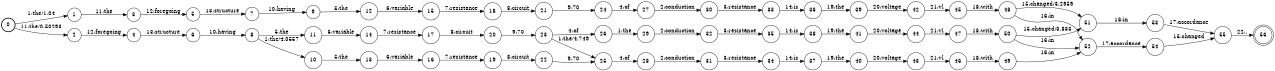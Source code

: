 digraph FST {
rankdir = LR;
size = "8.5,11";
label = "";
center = 1;
orientation = Portrait;
ranksep = "0.4";
nodesep = "0.25";
0 [label = "0", shape = circle, style = bold, fontsize = 14]
	0 -> 1 [label = "1:the/1.04", fontsize = 14];
	0 -> 2 [label = "11:the/0.50293", fontsize = 14];
1 [label = "1", shape = circle, style = solid, fontsize = 14]
	1 -> 3 [label = "11:the", fontsize = 14];
2 [label = "2", shape = circle, style = solid, fontsize = 14]
	2 -> 4 [label = "12:foregoing", fontsize = 14];
3 [label = "3", shape = circle, style = solid, fontsize = 14]
	3 -> 5 [label = "12:foregoing", fontsize = 14];
4 [label = "4", shape = circle, style = solid, fontsize = 14]
	4 -> 6 [label = "13:structure", fontsize = 14];
5 [label = "5", shape = circle, style = solid, fontsize = 14]
	5 -> 7 [label = "13:structure", fontsize = 14];
6 [label = "6", shape = circle, style = solid, fontsize = 14]
	6 -> 8 [label = "10:having", fontsize = 14];
7 [label = "7", shape = circle, style = solid, fontsize = 14]
	7 -> 9 [label = "10:having", fontsize = 14];
8 [label = "8", shape = circle, style = solid, fontsize = 14]
	8 -> 10 [label = "1:the/4.0557", fontsize = 14];
	8 -> 11 [label = "5:the", fontsize = 14];
9 [label = "9", shape = circle, style = solid, fontsize = 14]
	9 -> 12 [label = "5:the", fontsize = 14];
10 [label = "10", shape = circle, style = solid, fontsize = 14]
	10 -> 13 [label = "5:the", fontsize = 14];
11 [label = "11", shape = circle, style = solid, fontsize = 14]
	11 -> 14 [label = "6:variable", fontsize = 14];
12 [label = "12", shape = circle, style = solid, fontsize = 14]
	12 -> 15 [label = "6:variable", fontsize = 14];
13 [label = "13", shape = circle, style = solid, fontsize = 14]
	13 -> 16 [label = "6:variable", fontsize = 14];
14 [label = "14", shape = circle, style = solid, fontsize = 14]
	14 -> 17 [label = "7:resistance", fontsize = 14];
15 [label = "15", shape = circle, style = solid, fontsize = 14]
	15 -> 18 [label = "7:resistance", fontsize = 14];
16 [label = "16", shape = circle, style = solid, fontsize = 14]
	16 -> 19 [label = "7:resistance", fontsize = 14];
17 [label = "17", shape = circle, style = solid, fontsize = 14]
	17 -> 20 [label = "8:circuit", fontsize = 14];
18 [label = "18", shape = circle, style = solid, fontsize = 14]
	18 -> 21 [label = "8:circuit", fontsize = 14];
19 [label = "19", shape = circle, style = solid, fontsize = 14]
	19 -> 22 [label = "8:circuit", fontsize = 14];
20 [label = "20", shape = circle, style = solid, fontsize = 14]
	20 -> 23 [label = "9:70", fontsize = 14];
21 [label = "21", shape = circle, style = solid, fontsize = 14]
	21 -> 24 [label = "9:70", fontsize = 14];
22 [label = "22", shape = circle, style = solid, fontsize = 14]
	22 -> 25 [label = "9:70", fontsize = 14];
23 [label = "23", shape = circle, style = solid, fontsize = 14]
	23 -> 25 [label = "1:the/4.749", fontsize = 14];
	23 -> 26 [label = "4:of", fontsize = 14];
24 [label = "24", shape = circle, style = solid, fontsize = 14]
	24 -> 27 [label = "4:of", fontsize = 14];
25 [label = "25", shape = circle, style = solid, fontsize = 14]
	25 -> 28 [label = "4:of", fontsize = 14];
26 [label = "26", shape = circle, style = solid, fontsize = 14]
	26 -> 29 [label = "1:the", fontsize = 14];
27 [label = "27", shape = circle, style = solid, fontsize = 14]
	27 -> 30 [label = "2:conduction", fontsize = 14];
28 [label = "28", shape = circle, style = solid, fontsize = 14]
	28 -> 31 [label = "2:conduction", fontsize = 14];
29 [label = "29", shape = circle, style = solid, fontsize = 14]
	29 -> 32 [label = "2:conduction", fontsize = 14];
30 [label = "30", shape = circle, style = solid, fontsize = 14]
	30 -> 33 [label = "3:resistance", fontsize = 14];
31 [label = "31", shape = circle, style = solid, fontsize = 14]
	31 -> 34 [label = "3:resistance", fontsize = 14];
32 [label = "32", shape = circle, style = solid, fontsize = 14]
	32 -> 35 [label = "3:resistance", fontsize = 14];
33 [label = "33", shape = circle, style = solid, fontsize = 14]
	33 -> 36 [label = "14:is", fontsize = 14];
34 [label = "34", shape = circle, style = solid, fontsize = 14]
	34 -> 37 [label = "14:is", fontsize = 14];
35 [label = "35", shape = circle, style = solid, fontsize = 14]
	35 -> 38 [label = "14:is", fontsize = 14];
36 [label = "36", shape = circle, style = solid, fontsize = 14]
	36 -> 39 [label = "19:the", fontsize = 14];
37 [label = "37", shape = circle, style = solid, fontsize = 14]
	37 -> 40 [label = "19:the", fontsize = 14];
38 [label = "38", shape = circle, style = solid, fontsize = 14]
	38 -> 41 [label = "19:the", fontsize = 14];
39 [label = "39", shape = circle, style = solid, fontsize = 14]
	39 -> 42 [label = "20:voltage", fontsize = 14];
40 [label = "40", shape = circle, style = solid, fontsize = 14]
	40 -> 43 [label = "20:voltage", fontsize = 14];
41 [label = "41", shape = circle, style = solid, fontsize = 14]
	41 -> 44 [label = "20:voltage", fontsize = 14];
42 [label = "42", shape = circle, style = solid, fontsize = 14]
	42 -> 45 [label = "21:vl", fontsize = 14];
43 [label = "43", shape = circle, style = solid, fontsize = 14]
	43 -> 46 [label = "21:vl", fontsize = 14];
44 [label = "44", shape = circle, style = solid, fontsize = 14]
	44 -> 47 [label = "21:vl", fontsize = 14];
45 [label = "45", shape = circle, style = solid, fontsize = 14]
	45 -> 48 [label = "18:with", fontsize = 14];
46 [label = "46", shape = circle, style = solid, fontsize = 14]
	46 -> 49 [label = "18:with", fontsize = 14];
47 [label = "47", shape = circle, style = solid, fontsize = 14]
	47 -> 50 [label = "18:with", fontsize = 14];
48 [label = "48", shape = circle, style = solid, fontsize = 14]
	48 -> 51 [label = "15:changed/3.2959", fontsize = 14];
	48 -> 52 [label = "16:in", fontsize = 14];
49 [label = "49", shape = circle, style = solid, fontsize = 14]
	49 -> 52 [label = "16:in", fontsize = 14];
50 [label = "50", shape = circle, style = solid, fontsize = 14]
	50 -> 51 [label = "15:changed/3.833", fontsize = 14];
	50 -> 52 [label = "16:in", fontsize = 14];
51 [label = "51", shape = circle, style = solid, fontsize = 14]
	51 -> 53 [label = "16:in", fontsize = 14];
52 [label = "52", shape = circle, style = solid, fontsize = 14]
	52 -> 54 [label = "17:accordance", fontsize = 14];
53 [label = "53", shape = circle, style = solid, fontsize = 14]
	53 -> 55 [label = "17:accordance", fontsize = 14];
54 [label = "54", shape = circle, style = solid, fontsize = 14]
	54 -> 55 [label = "15:changed", fontsize = 14];
55 [label = "55", shape = circle, style = solid, fontsize = 14]
	55 -> 56 [label = "22:.", fontsize = 14];
56 [label = "56", shape = doublecircle, style = solid, fontsize = 14]
}

